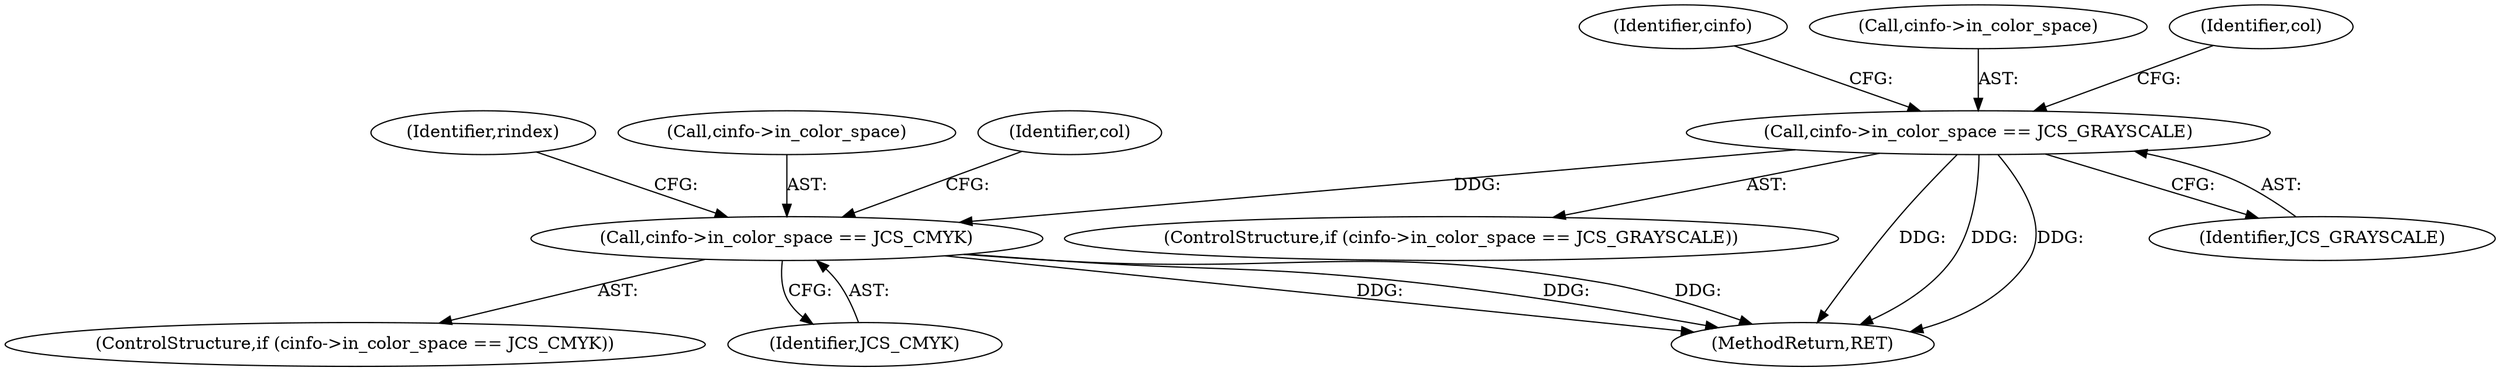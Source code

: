 digraph "0_libjpeg-turbo_9c78a04df4e44ef6487eee99c4258397f4fdca55@API" {
"1000194" [label="(Call,cinfo->in_color_space == JCS_GRAYSCALE)"];
"1000236" [label="(Call,cinfo->in_color_space == JCS_CMYK)"];
"1000193" [label="(ControlStructure,if (cinfo->in_color_space == JCS_GRAYSCALE))"];
"1000300" [label="(Identifier,rindex)"];
"1000235" [label="(ControlStructure,if (cinfo->in_color_space == JCS_CMYK))"];
"1000240" [label="(Identifier,JCS_CMYK)"];
"1000237" [label="(Call,cinfo->in_color_space)"];
"1000244" [label="(Identifier,col)"];
"1000462" [label="(MethodReturn,RET)"];
"1000238" [label="(Identifier,cinfo)"];
"1000236" [label="(Call,cinfo->in_color_space == JCS_CMYK)"];
"1000198" [label="(Identifier,JCS_GRAYSCALE)"];
"1000195" [label="(Call,cinfo->in_color_space)"];
"1000202" [label="(Identifier,col)"];
"1000194" [label="(Call,cinfo->in_color_space == JCS_GRAYSCALE)"];
"1000194" -> "1000193"  [label="AST: "];
"1000194" -> "1000198"  [label="CFG: "];
"1000195" -> "1000194"  [label="AST: "];
"1000198" -> "1000194"  [label="AST: "];
"1000202" -> "1000194"  [label="CFG: "];
"1000238" -> "1000194"  [label="CFG: "];
"1000194" -> "1000462"  [label="DDG: "];
"1000194" -> "1000462"  [label="DDG: "];
"1000194" -> "1000462"  [label="DDG: "];
"1000194" -> "1000236"  [label="DDG: "];
"1000236" -> "1000235"  [label="AST: "];
"1000236" -> "1000240"  [label="CFG: "];
"1000237" -> "1000236"  [label="AST: "];
"1000240" -> "1000236"  [label="AST: "];
"1000244" -> "1000236"  [label="CFG: "];
"1000300" -> "1000236"  [label="CFG: "];
"1000236" -> "1000462"  [label="DDG: "];
"1000236" -> "1000462"  [label="DDG: "];
"1000236" -> "1000462"  [label="DDG: "];
}
